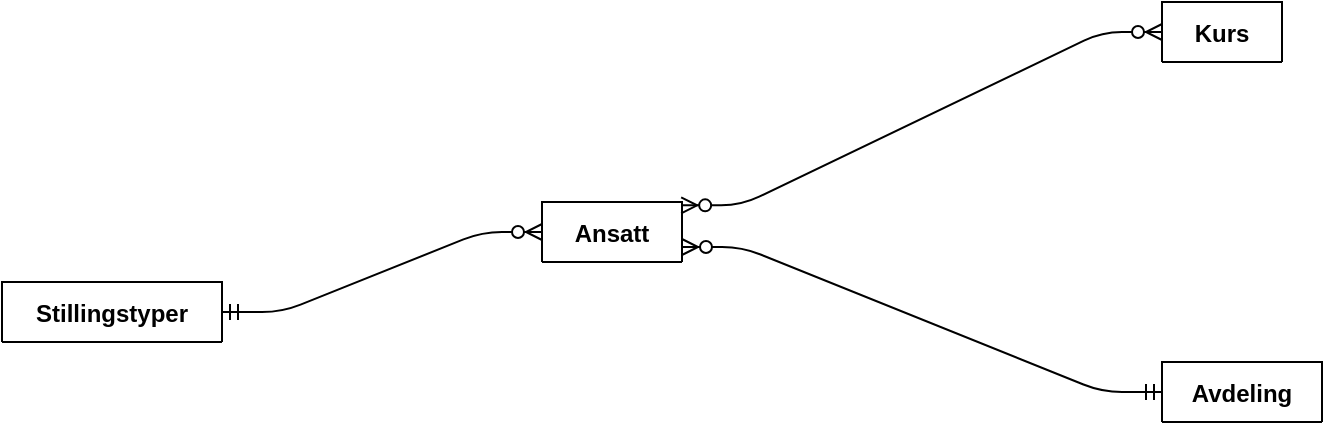 <mxfile version="14.1.8" type="device"><diagram id="IPwHOF1Ix8aAC8qy9rQP" name="Page-1"><mxGraphModel dx="2272" dy="822" grid="1" gridSize="10" guides="1" tooltips="1" connect="1" arrows="1" fold="1" page="1" pageScale="1" pageWidth="850" pageHeight="1100" math="0" shadow="0"><root><mxCell id="0"/><mxCell id="1" parent="0"/><mxCell id="i49hjd_ky_j_fCDpuEo3-40" value="Avdeling" style="shape=table;startSize=30;container=1;collapsible=1;childLayout=tableLayout;fixedRows=1;rowLines=0;fontStyle=1;align=center;resizeLast=1;" vertex="1" collapsed="1" parent="1"><mxGeometry x="480" y="340" width="80" height="30" as="geometry"><mxRectangle x="480" y="340" width="180" height="240" as="alternateBounds"/></mxGeometry></mxCell><mxCell id="i49hjd_ky_j_fCDpuEo3-41" value="" style="shape=partialRectangle;collapsible=0;dropTarget=0;pointerEvents=0;fillColor=none;top=0;left=0;bottom=0;right=0;points=[[0,0.5],[1,0.5]];portConstraint=eastwest;" vertex="1" parent="i49hjd_ky_j_fCDpuEo3-40"><mxGeometry y="30" width="180" height="30" as="geometry"/></mxCell><mxCell id="i49hjd_ky_j_fCDpuEo3-42" value="PK" style="shape=partialRectangle;connectable=0;fillColor=none;top=0;left=0;bottom=0;right=0;fontStyle=1;overflow=hidden;" vertex="1" parent="i49hjd_ky_j_fCDpuEo3-41"><mxGeometry width="60" height="30" as="geometry"/></mxCell><mxCell id="i49hjd_ky_j_fCDpuEo3-43" value="AvdelingsID" style="shape=partialRectangle;connectable=0;fillColor=none;top=0;left=0;bottom=0;right=0;align=left;spacingLeft=6;fontStyle=5;overflow=hidden;" vertex="1" parent="i49hjd_ky_j_fCDpuEo3-41"><mxGeometry x="60" width="120" height="30" as="geometry"/></mxCell><mxCell id="i49hjd_ky_j_fCDpuEo3-44" value="" style="shape=partialRectangle;collapsible=0;dropTarget=0;pointerEvents=0;fillColor=none;top=0;left=0;bottom=1;right=0;points=[[0,0.5],[1,0.5]];portConstraint=eastwest;" vertex="1" parent="i49hjd_ky_j_fCDpuEo3-40"><mxGeometry y="60" width="180" height="30" as="geometry"/></mxCell><mxCell id="i49hjd_ky_j_fCDpuEo3-45" value="FK1" style="shape=partialRectangle;connectable=0;fillColor=none;top=0;left=0;bottom=0;right=0;fontStyle=1;overflow=hidden;" vertex="1" parent="i49hjd_ky_j_fCDpuEo3-44"><mxGeometry width="60" height="30" as="geometry"/></mxCell><mxCell id="i49hjd_ky_j_fCDpuEo3-46" value="AnsattID" style="shape=partialRectangle;connectable=0;fillColor=none;top=0;left=0;bottom=0;right=0;align=left;spacingLeft=6;fontStyle=5;overflow=hidden;" vertex="1" parent="i49hjd_ky_j_fCDpuEo3-44"><mxGeometry x="60" width="120" height="30" as="geometry"/></mxCell><mxCell id="i49hjd_ky_j_fCDpuEo3-47" value="" style="shape=partialRectangle;collapsible=0;dropTarget=0;pointerEvents=0;fillColor=none;top=0;left=0;bottom=0;right=0;points=[[0,0.5],[1,0.5]];portConstraint=eastwest;" vertex="1" parent="i49hjd_ky_j_fCDpuEo3-40"><mxGeometry y="90" width="180" height="30" as="geometry"/></mxCell><mxCell id="i49hjd_ky_j_fCDpuEo3-48" value="" style="shape=partialRectangle;connectable=0;fillColor=none;top=0;left=0;bottom=0;right=0;editable=1;overflow=hidden;" vertex="1" parent="i49hjd_ky_j_fCDpuEo3-47"><mxGeometry width="60" height="30" as="geometry"/></mxCell><mxCell id="i49hjd_ky_j_fCDpuEo3-49" value="Avdelingsnavn" style="shape=partialRectangle;connectable=0;fillColor=none;top=0;left=0;bottom=0;right=0;align=left;spacingLeft=6;overflow=hidden;" vertex="1" parent="i49hjd_ky_j_fCDpuEo3-47"><mxGeometry x="60" width="120" height="30" as="geometry"/></mxCell><mxCell id="i49hjd_ky_j_fCDpuEo3-50" value="" style="shape=partialRectangle;collapsible=0;dropTarget=0;pointerEvents=0;fillColor=none;top=0;left=0;bottom=0;right=0;points=[[0,0.5],[1,0.5]];portConstraint=eastwest;" vertex="1" parent="i49hjd_ky_j_fCDpuEo3-40"><mxGeometry y="120" width="180" height="30" as="geometry"/></mxCell><mxCell id="i49hjd_ky_j_fCDpuEo3-51" value="" style="shape=partialRectangle;connectable=0;fillColor=none;top=0;left=0;bottom=0;right=0;editable=1;overflow=hidden;" vertex="1" parent="i49hjd_ky_j_fCDpuEo3-50"><mxGeometry width="60" height="30" as="geometry"/></mxCell><mxCell id="i49hjd_ky_j_fCDpuEo3-52" value="Row 4" style="shape=partialRectangle;connectable=0;fillColor=none;top=0;left=0;bottom=0;right=0;align=left;spacingLeft=6;overflow=hidden;" vertex="1" parent="i49hjd_ky_j_fCDpuEo3-50"><mxGeometry x="60" width="120" height="30" as="geometry"/></mxCell><mxCell id="i49hjd_ky_j_fCDpuEo3-53" value="Kurs" style="shape=table;startSize=30;container=1;collapsible=1;childLayout=tableLayout;fixedRows=1;rowLines=0;fontStyle=1;align=center;resizeLast=1;" vertex="1" collapsed="1" parent="1"><mxGeometry x="480" y="160" width="60" height="30" as="geometry"><mxRectangle x="480" y="160" width="180" height="160" as="alternateBounds"/></mxGeometry></mxCell><mxCell id="i49hjd_ky_j_fCDpuEo3-54" value="" style="shape=partialRectangle;collapsible=0;dropTarget=0;pointerEvents=0;fillColor=none;top=0;left=0;bottom=0;right=0;points=[[0,0.5],[1,0.5]];portConstraint=eastwest;" vertex="1" parent="i49hjd_ky_j_fCDpuEo3-53"><mxGeometry y="30" width="180" height="30" as="geometry"/></mxCell><mxCell id="i49hjd_ky_j_fCDpuEo3-55" value="PK" style="shape=partialRectangle;connectable=0;fillColor=none;top=0;left=0;bottom=0;right=0;fontStyle=1;overflow=hidden;" vertex="1" parent="i49hjd_ky_j_fCDpuEo3-54"><mxGeometry width="60" height="30" as="geometry"/></mxCell><mxCell id="i49hjd_ky_j_fCDpuEo3-56" value="KursID" style="shape=partialRectangle;connectable=0;fillColor=none;top=0;left=0;bottom=0;right=0;align=left;spacingLeft=6;fontStyle=5;overflow=hidden;" vertex="1" parent="i49hjd_ky_j_fCDpuEo3-54"><mxGeometry x="60" width="120" height="30" as="geometry"/></mxCell><mxCell id="i49hjd_ky_j_fCDpuEo3-57" value="" style="shape=partialRectangle;collapsible=0;dropTarget=0;pointerEvents=0;fillColor=none;top=0;left=0;bottom=1;right=0;points=[[0,0.5],[1,0.5]];portConstraint=eastwest;" vertex="1" parent="i49hjd_ky_j_fCDpuEo3-53"><mxGeometry y="60" width="180" height="30" as="geometry"/></mxCell><mxCell id="i49hjd_ky_j_fCDpuEo3-58" value="FK1" style="shape=partialRectangle;connectable=0;fillColor=none;top=0;left=0;bottom=0;right=0;fontStyle=1;overflow=hidden;" vertex="1" parent="i49hjd_ky_j_fCDpuEo3-57"><mxGeometry width="60" height="30" as="geometry"/></mxCell><mxCell id="i49hjd_ky_j_fCDpuEo3-59" value="AnsattID" style="shape=partialRectangle;connectable=0;fillColor=none;top=0;left=0;bottom=0;right=0;align=left;spacingLeft=6;fontStyle=5;overflow=hidden;" vertex="1" parent="i49hjd_ky_j_fCDpuEo3-57"><mxGeometry x="60" width="120" height="30" as="geometry"/></mxCell><mxCell id="i49hjd_ky_j_fCDpuEo3-60" value="" style="shape=partialRectangle;collapsible=0;dropTarget=0;pointerEvents=0;fillColor=none;top=0;left=0;bottom=0;right=0;points=[[0,0.5],[1,0.5]];portConstraint=eastwest;" vertex="1" parent="i49hjd_ky_j_fCDpuEo3-53"><mxGeometry y="90" width="180" height="30" as="geometry"/></mxCell><mxCell id="i49hjd_ky_j_fCDpuEo3-61" value="" style="shape=partialRectangle;connectable=0;fillColor=none;top=0;left=0;bottom=0;right=0;editable=1;overflow=hidden;" vertex="1" parent="i49hjd_ky_j_fCDpuEo3-60"><mxGeometry width="60" height="30" as="geometry"/></mxCell><mxCell id="i49hjd_ky_j_fCDpuEo3-62" value="Row 3" style="shape=partialRectangle;connectable=0;fillColor=none;top=0;left=0;bottom=0;right=0;align=left;spacingLeft=6;overflow=hidden;" vertex="1" parent="i49hjd_ky_j_fCDpuEo3-60"><mxGeometry x="60" width="120" height="30" as="geometry"/></mxCell><mxCell id="i49hjd_ky_j_fCDpuEo3-63" value="" style="shape=partialRectangle;collapsible=0;dropTarget=0;pointerEvents=0;fillColor=none;top=0;left=0;bottom=0;right=0;points=[[0,0.5],[1,0.5]];portConstraint=eastwest;" vertex="1" parent="i49hjd_ky_j_fCDpuEo3-53"><mxGeometry y="120" width="180" height="30" as="geometry"/></mxCell><mxCell id="i49hjd_ky_j_fCDpuEo3-64" value="" style="shape=partialRectangle;connectable=0;fillColor=none;top=0;left=0;bottom=0;right=0;editable=1;overflow=hidden;" vertex="1" parent="i49hjd_ky_j_fCDpuEo3-63"><mxGeometry width="60" height="30" as="geometry"/></mxCell><mxCell id="i49hjd_ky_j_fCDpuEo3-65" value="Row 4" style="shape=partialRectangle;connectable=0;fillColor=none;top=0;left=0;bottom=0;right=0;align=left;spacingLeft=6;overflow=hidden;" vertex="1" parent="i49hjd_ky_j_fCDpuEo3-63"><mxGeometry x="60" width="120" height="30" as="geometry"/></mxCell><mxCell id="i49hjd_ky_j_fCDpuEo3-68" value="Ansatt" style="shape=table;startSize=30;container=1;collapsible=1;childLayout=tableLayout;fixedRows=1;rowLines=0;fontStyle=1;align=center;resizeLast=1;" vertex="1" collapsed="1" parent="1"><mxGeometry x="170" y="260" width="70" height="30" as="geometry"><mxRectangle x="170" y="260" width="180" height="160" as="alternateBounds"/></mxGeometry></mxCell><mxCell id="i49hjd_ky_j_fCDpuEo3-69" value="" style="shape=partialRectangle;collapsible=0;dropTarget=0;pointerEvents=0;fillColor=none;top=0;left=0;bottom=0;right=0;points=[[0,0.5],[1,0.5]];portConstraint=eastwest;" vertex="1" parent="i49hjd_ky_j_fCDpuEo3-68"><mxGeometry y="30" width="180" height="30" as="geometry"/></mxCell><mxCell id="i49hjd_ky_j_fCDpuEo3-70" value="PK" style="shape=partialRectangle;connectable=0;fillColor=none;top=0;left=0;bottom=0;right=0;fontStyle=1;overflow=hidden;" vertex="1" parent="i49hjd_ky_j_fCDpuEo3-69"><mxGeometry width="60" height="30" as="geometry"/></mxCell><mxCell id="i49hjd_ky_j_fCDpuEo3-71" value="AnsattID" style="shape=partialRectangle;connectable=0;fillColor=none;top=0;left=0;bottom=0;right=0;align=left;spacingLeft=6;fontStyle=5;overflow=hidden;" vertex="1" parent="i49hjd_ky_j_fCDpuEo3-69"><mxGeometry x="60" width="120" height="30" as="geometry"/></mxCell><mxCell id="i49hjd_ky_j_fCDpuEo3-72" value="" style="shape=partialRectangle;collapsible=0;dropTarget=0;pointerEvents=0;fillColor=none;top=0;left=0;bottom=1;right=0;points=[[0,0.5],[1,0.5]];portConstraint=eastwest;" vertex="1" parent="i49hjd_ky_j_fCDpuEo3-68"><mxGeometry y="60" width="180" height="30" as="geometry"/></mxCell><mxCell id="i49hjd_ky_j_fCDpuEo3-73" value="FK1" style="shape=partialRectangle;connectable=0;fillColor=none;top=0;left=0;bottom=0;right=0;fontStyle=1;overflow=hidden;" vertex="1" parent="i49hjd_ky_j_fCDpuEo3-72"><mxGeometry width="60" height="30" as="geometry"/></mxCell><mxCell id="i49hjd_ky_j_fCDpuEo3-74" value="Stillingskode" style="shape=partialRectangle;connectable=0;fillColor=none;top=0;left=0;bottom=0;right=0;align=left;spacingLeft=6;fontStyle=5;overflow=hidden;" vertex="1" parent="i49hjd_ky_j_fCDpuEo3-72"><mxGeometry x="60" width="120" height="30" as="geometry"/></mxCell><mxCell id="i49hjd_ky_j_fCDpuEo3-75" value="" style="shape=partialRectangle;collapsible=0;dropTarget=0;pointerEvents=0;fillColor=none;top=0;left=0;bottom=0;right=0;points=[[0,0.5],[1,0.5]];portConstraint=eastwest;" vertex="1" parent="i49hjd_ky_j_fCDpuEo3-68"><mxGeometry y="90" width="180" height="30" as="geometry"/></mxCell><mxCell id="i49hjd_ky_j_fCDpuEo3-76" value="" style="shape=partialRectangle;connectable=0;fillColor=none;top=0;left=0;bottom=0;right=0;editable=1;overflow=hidden;" vertex="1" parent="i49hjd_ky_j_fCDpuEo3-75"><mxGeometry width="60" height="30" as="geometry"/></mxCell><mxCell id="i49hjd_ky_j_fCDpuEo3-77" value="Row 3" style="shape=partialRectangle;connectable=0;fillColor=none;top=0;left=0;bottom=0;right=0;align=left;spacingLeft=6;overflow=hidden;" vertex="1" parent="i49hjd_ky_j_fCDpuEo3-75"><mxGeometry x="60" width="120" height="30" as="geometry"/></mxCell><mxCell id="i49hjd_ky_j_fCDpuEo3-78" value="" style="shape=partialRectangle;collapsible=0;dropTarget=0;pointerEvents=0;fillColor=none;top=0;left=0;bottom=0;right=0;points=[[0,0.5],[1,0.5]];portConstraint=eastwest;" vertex="1" parent="i49hjd_ky_j_fCDpuEo3-68"><mxGeometry y="120" width="180" height="30" as="geometry"/></mxCell><mxCell id="i49hjd_ky_j_fCDpuEo3-79" value="" style="shape=partialRectangle;connectable=0;fillColor=none;top=0;left=0;bottom=0;right=0;editable=1;overflow=hidden;" vertex="1" parent="i49hjd_ky_j_fCDpuEo3-78"><mxGeometry width="60" height="30" as="geometry"/></mxCell><mxCell id="i49hjd_ky_j_fCDpuEo3-80" value="Row 4" style="shape=partialRectangle;connectable=0;fillColor=none;top=0;left=0;bottom=0;right=0;align=left;spacingLeft=6;overflow=hidden;" vertex="1" parent="i49hjd_ky_j_fCDpuEo3-78"><mxGeometry x="60" width="120" height="30" as="geometry"/></mxCell><mxCell id="i49hjd_ky_j_fCDpuEo3-81" value="Stillingstyper" style="shape=table;startSize=30;container=1;collapsible=1;childLayout=tableLayout;fixedRows=1;rowLines=0;fontStyle=1;align=center;resizeLast=1;" vertex="1" collapsed="1" parent="1"><mxGeometry x="-100" y="300" width="110" height="30" as="geometry"><mxRectangle x="-100" y="300" width="180" height="160" as="alternateBounds"/></mxGeometry></mxCell><mxCell id="i49hjd_ky_j_fCDpuEo3-82" value="" style="shape=partialRectangle;collapsible=0;dropTarget=0;pointerEvents=0;fillColor=none;top=0;left=0;bottom=0;right=0;points=[[0,0.5],[1,0.5]];portConstraint=eastwest;" vertex="1" parent="i49hjd_ky_j_fCDpuEo3-81"><mxGeometry y="30" width="180" height="30" as="geometry"/></mxCell><mxCell id="i49hjd_ky_j_fCDpuEo3-83" value="PK,FK1" style="shape=partialRectangle;connectable=0;fillColor=none;top=0;left=0;bottom=0;right=0;fontStyle=1;overflow=hidden;" vertex="1" parent="i49hjd_ky_j_fCDpuEo3-82"><mxGeometry width="60" height="30" as="geometry"/></mxCell><mxCell id="i49hjd_ky_j_fCDpuEo3-84" value="Stillingskode" style="shape=partialRectangle;connectable=0;fillColor=none;top=0;left=0;bottom=0;right=0;align=left;spacingLeft=6;fontStyle=5;overflow=hidden;" vertex="1" parent="i49hjd_ky_j_fCDpuEo3-82"><mxGeometry x="60" width="120" height="30" as="geometry"/></mxCell><mxCell id="i49hjd_ky_j_fCDpuEo3-85" value="" style="shape=partialRectangle;collapsible=0;dropTarget=0;pointerEvents=0;fillColor=none;top=0;left=0;bottom=1;right=0;points=[[0,0.5],[1,0.5]];portConstraint=eastwest;" vertex="1" parent="i49hjd_ky_j_fCDpuEo3-81"><mxGeometry y="60" width="180" height="30" as="geometry"/></mxCell><mxCell id="i49hjd_ky_j_fCDpuEo3-86" value="PK,FK2" style="shape=partialRectangle;connectable=0;fillColor=none;top=0;left=0;bottom=0;right=0;fontStyle=1;overflow=hidden;" vertex="1" parent="i49hjd_ky_j_fCDpuEo3-85"><mxGeometry width="60" height="30" as="geometry"/></mxCell><mxCell id="i49hjd_ky_j_fCDpuEo3-87" value="AnsattID" style="shape=partialRectangle;connectable=0;fillColor=none;top=0;left=0;bottom=0;right=0;align=left;spacingLeft=6;fontStyle=5;overflow=hidden;" vertex="1" parent="i49hjd_ky_j_fCDpuEo3-85"><mxGeometry x="60" width="120" height="30" as="geometry"/></mxCell><mxCell id="i49hjd_ky_j_fCDpuEo3-88" value="" style="shape=partialRectangle;collapsible=0;dropTarget=0;pointerEvents=0;fillColor=none;top=0;left=0;bottom=0;right=0;points=[[0,0.5],[1,0.5]];portConstraint=eastwest;" vertex="1" parent="i49hjd_ky_j_fCDpuEo3-81"><mxGeometry y="90" width="180" height="30" as="geometry"/></mxCell><mxCell id="i49hjd_ky_j_fCDpuEo3-89" value="" style="shape=partialRectangle;connectable=0;fillColor=none;top=0;left=0;bottom=0;right=0;editable=1;overflow=hidden;" vertex="1" parent="i49hjd_ky_j_fCDpuEo3-88"><mxGeometry width="60" height="30" as="geometry"/></mxCell><mxCell id="i49hjd_ky_j_fCDpuEo3-90" value="Lønnstrinn" style="shape=partialRectangle;connectable=0;fillColor=none;top=0;left=0;bottom=0;right=0;align=left;spacingLeft=6;overflow=hidden;" vertex="1" parent="i49hjd_ky_j_fCDpuEo3-88"><mxGeometry x="60" width="120" height="30" as="geometry"/></mxCell><mxCell id="i49hjd_ky_j_fCDpuEo3-91" value="" style="shape=partialRectangle;collapsible=0;dropTarget=0;pointerEvents=0;fillColor=none;top=0;left=0;bottom=0;right=0;points=[[0,0.5],[1,0.5]];portConstraint=eastwest;" vertex="1" parent="i49hjd_ky_j_fCDpuEo3-81"><mxGeometry y="120" width="180" height="30" as="geometry"/></mxCell><mxCell id="i49hjd_ky_j_fCDpuEo3-92" value="" style="shape=partialRectangle;connectable=0;fillColor=none;top=0;left=0;bottom=0;right=0;editable=1;overflow=hidden;" vertex="1" parent="i49hjd_ky_j_fCDpuEo3-91"><mxGeometry width="60" height="30" as="geometry"/></mxCell><mxCell id="i49hjd_ky_j_fCDpuEo3-93" value="Row 4" style="shape=partialRectangle;connectable=0;fillColor=none;top=0;left=0;bottom=0;right=0;align=left;spacingLeft=6;overflow=hidden;" vertex="1" parent="i49hjd_ky_j_fCDpuEo3-91"><mxGeometry x="60" width="120" height="30" as="geometry"/></mxCell><mxCell id="i49hjd_ky_j_fCDpuEo3-101" value="" style="edgeStyle=entityRelationEdgeStyle;fontSize=12;html=1;endArrow=ERzeroToMany;endFill=1;startArrow=ERzeroToMany;entryX=0;entryY=0.5;entryDx=0;entryDy=0;exitX=0.994;exitY=0.056;exitDx=0;exitDy=0;exitPerimeter=0;" edge="1" parent="1" source="i49hjd_ky_j_fCDpuEo3-68" target="i49hjd_ky_j_fCDpuEo3-53"><mxGeometry width="100" height="100" relative="1" as="geometry"><mxPoint x="90" y="680" as="sourcePoint"/><mxPoint x="190" y="580" as="targetPoint"/></mxGeometry></mxCell><mxCell id="i49hjd_ky_j_fCDpuEo3-103" value="" style="edgeStyle=entityRelationEdgeStyle;fontSize=12;html=1;endArrow=ERzeroToMany;startArrow=ERmandOne;exitX=0;exitY=0.5;exitDx=0;exitDy=0;entryX=1;entryY=0.75;entryDx=0;entryDy=0;" edge="1" parent="1" source="i49hjd_ky_j_fCDpuEo3-40" target="i49hjd_ky_j_fCDpuEo3-68"><mxGeometry width="100" height="100" relative="1" as="geometry"><mxPoint x="270" y="570" as="sourcePoint"/><mxPoint x="370" y="470" as="targetPoint"/></mxGeometry></mxCell><mxCell id="i49hjd_ky_j_fCDpuEo3-104" value="" style="edgeStyle=entityRelationEdgeStyle;fontSize=12;html=1;endArrow=ERzeroToMany;startArrow=ERmandOne;exitX=1;exitY=0.5;exitDx=0;exitDy=0;entryX=0;entryY=0.5;entryDx=0;entryDy=0;" edge="1" parent="1" source="i49hjd_ky_j_fCDpuEo3-81" target="i49hjd_ky_j_fCDpuEo3-68"><mxGeometry width="100" height="100" relative="1" as="geometry"><mxPoint x="290" y="472.5" as="sourcePoint"/><mxPoint x="50" y="400" as="targetPoint"/></mxGeometry></mxCell></root></mxGraphModel></diagram></mxfile>